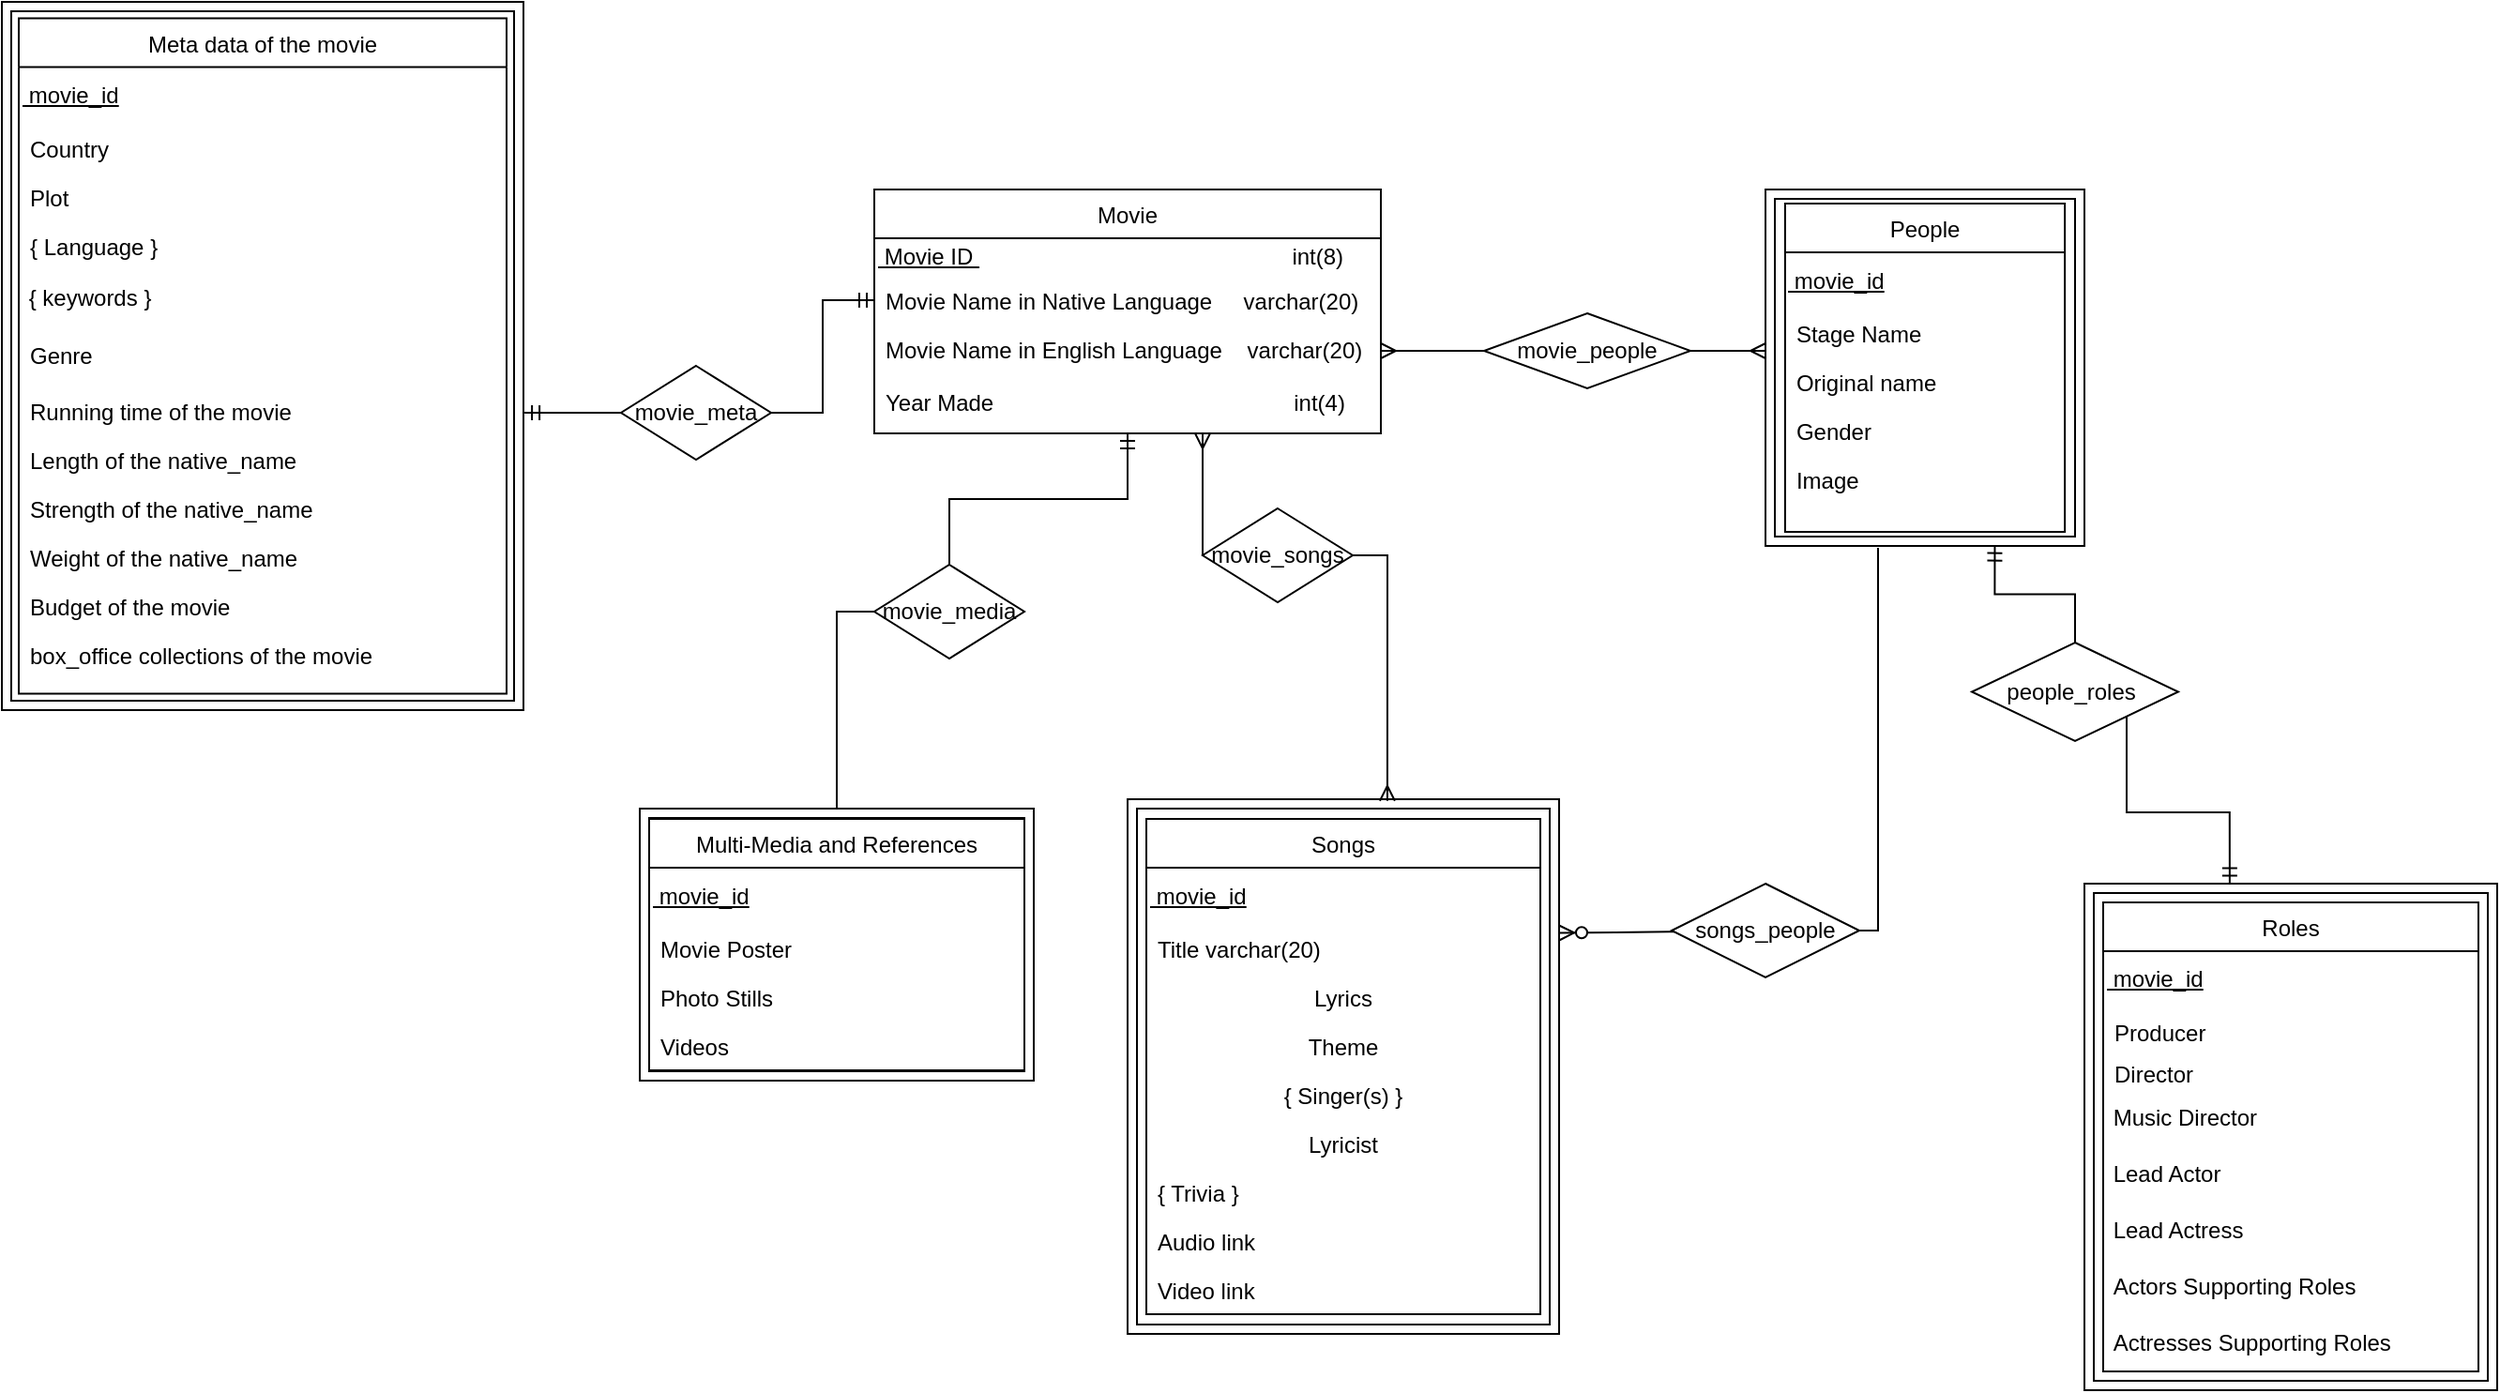 <mxfile version="15.5.2" type="github">
  <diagram id="gH7Xq4BXge-VO0HLNQAn" name="Page-1">
    <mxGraphModel dx="1507" dy="1791" grid="1" gridSize="10" guides="1" tooltips="1" connect="1" arrows="1" fold="1" page="1" pageScale="1" pageWidth="827" pageHeight="1169" math="0" shadow="0">
      <root>
        <mxCell id="WIyWlLk6GJQsqaUBKTNV-0" />
        <mxCell id="WIyWlLk6GJQsqaUBKTNV-1" parent="WIyWlLk6GJQsqaUBKTNV-0" />
        <mxCell id="1egHC_9BppC4vHc0KnM8-18" value="" style="shape=ext;margin=3;double=1;whiteSpace=wrap;html=1;align=center;strokeColor=default;" parent="WIyWlLk6GJQsqaUBKTNV-1" vertex="1">
          <mxGeometry x="-190" y="-50" width="278" height="377.5" as="geometry" />
        </mxCell>
        <mxCell id="zkfFHV4jXpPFQw0GAbJ--0" value="Movie" style="swimlane;fontStyle=0;align=center;verticalAlign=top;childLayout=stackLayout;horizontal=1;startSize=26;horizontalStack=0;resizeParent=1;resizeLast=0;collapsible=1;marginBottom=0;rounded=0;shadow=0;strokeWidth=1;" parent="WIyWlLk6GJQsqaUBKTNV-1" vertex="1">
          <mxGeometry x="275" y="50" width="270" height="130" as="geometry">
            <mxRectangle x="230" y="140" width="160" height="26" as="alternateBounds" />
          </mxGeometry>
        </mxCell>
        <mxCell id="9_J77zJkFReDCm0pD4ge-1" value="&lt;u&gt;&amp;nbsp;Movie ID&amp;nbsp;&lt;/u&gt; &amp;nbsp; &amp;nbsp; &amp;nbsp; &amp;nbsp; &amp;nbsp; &amp;nbsp; &amp;nbsp; &amp;nbsp; &amp;nbsp; &amp;nbsp; &amp;nbsp; &amp;nbsp; &amp;nbsp; &amp;nbsp; &amp;nbsp; &amp;nbsp; &amp;nbsp; &amp;nbsp; &amp;nbsp; &amp;nbsp; &amp;nbsp; &amp;nbsp; &amp;nbsp; &amp;nbsp; &amp;nbsp;int(8)" style="text;html=1;align=left;verticalAlign=middle;resizable=0;points=[];autosize=1;strokeColor=none;fillColor=none;" parent="zkfFHV4jXpPFQw0GAbJ--0" vertex="1">
          <mxGeometry y="26" width="270" height="20" as="geometry" />
        </mxCell>
        <mxCell id="zkfFHV4jXpPFQw0GAbJ--1" value="Movie Name in Native Language     varchar(20)" style="text;align=left;verticalAlign=top;spacingLeft=4;spacingRight=4;overflow=hidden;rotatable=0;points=[[0,0.5],[1,0.5]];portConstraint=eastwest;" parent="zkfFHV4jXpPFQw0GAbJ--0" vertex="1">
          <mxGeometry y="46" width="270" height="26" as="geometry" />
        </mxCell>
        <mxCell id="zkfFHV4jXpPFQw0GAbJ--2" value="Movie Name in English Language    varchar(20)" style="text;align=left;verticalAlign=top;spacingLeft=4;spacingRight=4;overflow=hidden;rotatable=0;points=[[0,0.5],[1,0.5]];portConstraint=eastwest;rounded=0;shadow=0;html=0;" parent="zkfFHV4jXpPFQw0GAbJ--0" vertex="1">
          <mxGeometry y="72" width="270" height="28" as="geometry" />
        </mxCell>
        <mxCell id="zkfFHV4jXpPFQw0GAbJ--3" value="Year Made                                                int(4)" style="text;align=left;verticalAlign=top;spacingLeft=4;spacingRight=4;overflow=hidden;rotatable=0;points=[[0,0.5],[1,0.5]];portConstraint=eastwest;rounded=0;shadow=0;html=0;" parent="zkfFHV4jXpPFQw0GAbJ--0" vertex="1">
          <mxGeometry y="100" width="270" height="26" as="geometry" />
        </mxCell>
        <mxCell id="zkfFHV4jXpPFQw0GAbJ--17" value="Meta data of the movie" style="swimlane;fontStyle=0;align=center;verticalAlign=top;childLayout=stackLayout;horizontal=1;startSize=26;horizontalStack=0;resizeParent=1;resizeLast=0;collapsible=1;marginBottom=0;rounded=0;shadow=0;strokeWidth=1;perimeterSpacing=3;" parent="WIyWlLk6GJQsqaUBKTNV-1" vertex="1">
          <mxGeometry x="-181" y="-41.25" width="260" height="360" as="geometry">
            <mxRectangle x="550" y="140" width="160" height="26" as="alternateBounds" />
          </mxGeometry>
        </mxCell>
        <mxCell id="1egHC_9BppC4vHc0KnM8-0" value="&lt;u&gt;&amp;nbsp;movie_id&lt;/u&gt;" style="text;html=1;strokeColor=none;fillColor=none;align=left;verticalAlign=middle;whiteSpace=wrap;rounded=0;" parent="zkfFHV4jXpPFQw0GAbJ--17" vertex="1">
          <mxGeometry y="26" width="260" height="30" as="geometry" />
        </mxCell>
        <mxCell id="zkfFHV4jXpPFQw0GAbJ--19" value="Country" style="text;align=left;verticalAlign=top;spacingLeft=4;spacingRight=4;overflow=hidden;rotatable=0;points=[[0,0.5],[1,0.5]];portConstraint=eastwest;rounded=0;shadow=0;html=0;" parent="zkfFHV4jXpPFQw0GAbJ--17" vertex="1">
          <mxGeometry y="56" width="260" height="26" as="geometry" />
        </mxCell>
        <mxCell id="zkfFHV4jXpPFQw0GAbJ--20" value="Plot" style="text;align=left;verticalAlign=top;spacingLeft=4;spacingRight=4;overflow=hidden;rotatable=0;points=[[0,0.5],[1,0.5]];portConstraint=eastwest;rounded=0;shadow=0;html=0;" parent="zkfFHV4jXpPFQw0GAbJ--17" vertex="1">
          <mxGeometry y="82" width="260" height="26" as="geometry" />
        </mxCell>
        <mxCell id="zkfFHV4jXpPFQw0GAbJ--18" value="{ Language }" style="text;align=left;verticalAlign=top;spacingLeft=4;spacingRight=4;overflow=hidden;rotatable=0;points=[[0,0.5],[1,0.5]];portConstraint=eastwest;" parent="zkfFHV4jXpPFQw0GAbJ--17" vertex="1">
          <mxGeometry y="108" width="260" height="24" as="geometry" />
        </mxCell>
        <mxCell id="j54C5g72h75EPI4u3S8y-2" value="&amp;nbsp;{ keywords }" style="text;html=1;strokeColor=none;fillColor=none;align=left;verticalAlign=middle;whiteSpace=wrap;rounded=0;" parent="zkfFHV4jXpPFQw0GAbJ--17" vertex="1">
          <mxGeometry y="132" width="260" height="34" as="geometry" />
        </mxCell>
        <mxCell id="zkfFHV4jXpPFQw0GAbJ--21" value="Genre" style="text;align=left;verticalAlign=top;spacingLeft=4;spacingRight=4;overflow=hidden;rotatable=0;points=[[0,0.5],[1,0.5]];portConstraint=eastwest;rounded=0;shadow=0;html=0;" parent="zkfFHV4jXpPFQw0GAbJ--17" vertex="1">
          <mxGeometry y="166" width="260" height="30" as="geometry" />
        </mxCell>
        <mxCell id="zkfFHV4jXpPFQw0GAbJ--24" value="Running time of the movie" style="text;align=left;verticalAlign=top;spacingLeft=4;spacingRight=4;overflow=hidden;rotatable=0;points=[[0,0.5],[1,0.5]];portConstraint=eastwest;" parent="zkfFHV4jXpPFQw0GAbJ--17" vertex="1">
          <mxGeometry y="196" width="260" height="26" as="geometry" />
        </mxCell>
        <mxCell id="zkfFHV4jXpPFQw0GAbJ--25" value="Length of the native_name" style="text;align=left;verticalAlign=top;spacingLeft=4;spacingRight=4;overflow=hidden;rotatable=0;points=[[0,0.5],[1,0.5]];portConstraint=eastwest;" parent="zkfFHV4jXpPFQw0GAbJ--17" vertex="1">
          <mxGeometry y="222" width="260" height="26" as="geometry" />
        </mxCell>
        <mxCell id="CHPgiApptmzb3LHYU0zf-1" value="Strength of the native_name" style="text;align=left;verticalAlign=top;spacingLeft=4;spacingRight=4;overflow=hidden;rotatable=0;points=[[0,0.5],[1,0.5]];portConstraint=eastwest;" parent="zkfFHV4jXpPFQw0GAbJ--17" vertex="1">
          <mxGeometry y="248" width="260" height="26" as="geometry" />
        </mxCell>
        <mxCell id="CHPgiApptmzb3LHYU0zf-2" value="Weight of the native_name" style="text;align=left;verticalAlign=top;spacingLeft=4;spacingRight=4;overflow=hidden;rotatable=0;points=[[0,0.5],[1,0.5]];portConstraint=eastwest;" parent="zkfFHV4jXpPFQw0GAbJ--17" vertex="1">
          <mxGeometry y="274" width="260" height="26" as="geometry" />
        </mxCell>
        <mxCell id="CHPgiApptmzb3LHYU0zf-3" value="Budget of the movie" style="text;align=left;verticalAlign=top;spacingLeft=4;spacingRight=4;overflow=hidden;rotatable=0;points=[[0,0.5],[1,0.5]];portConstraint=eastwest;" parent="zkfFHV4jXpPFQw0GAbJ--17" vertex="1">
          <mxGeometry y="300" width="260" height="26" as="geometry" />
        </mxCell>
        <mxCell id="CHPgiApptmzb3LHYU0zf-5" value="box_office collections of the movie" style="text;align=left;verticalAlign=top;spacingLeft=4;spacingRight=4;overflow=hidden;rotatable=0;points=[[0,0.5],[1,0.5]];portConstraint=eastwest;" parent="zkfFHV4jXpPFQw0GAbJ--17" vertex="1">
          <mxGeometry y="326" width="260" height="22" as="geometry" />
        </mxCell>
        <mxCell id="9_J77zJkFReDCm0pD4ge-2" value="" style="edgeStyle=orthogonalEdgeStyle;fontSize=12;html=1;endArrow=ERmany;startArrow=none;rounded=0;entryX=1;entryY=0.5;entryDx=0;entryDy=0;exitX=0;exitY=0.5;exitDx=0;exitDy=0;" parent="WIyWlLk6GJQsqaUBKTNV-1" source="UAzdhryat9hvbhrExHoe-7" target="zkfFHV4jXpPFQw0GAbJ--2" edge="1">
          <mxGeometry width="100" height="100" relative="1" as="geometry">
            <mxPoint x="360" y="280" as="sourcePoint" />
            <mxPoint x="460" y="180" as="targetPoint" />
          </mxGeometry>
        </mxCell>
        <mxCell id="9_J77zJkFReDCm0pD4ge-10" value="" style="edgeStyle=orthogonalEdgeStyle;fontSize=12;html=1;endArrow=ERmandOne;startArrow=none;rounded=0;entryX=0;entryY=0.5;entryDx=0;entryDy=0;exitX=1;exitY=0.5;exitDx=0;exitDy=0;" parent="WIyWlLk6GJQsqaUBKTNV-1" source="UAzdhryat9hvbhrExHoe-1" target="zkfFHV4jXpPFQw0GAbJ--1" edge="1">
          <mxGeometry width="100" height="100" relative="1" as="geometry">
            <mxPoint x="180" y="208" as="sourcePoint" />
            <mxPoint x="280" y="108" as="targetPoint" />
          </mxGeometry>
        </mxCell>
        <mxCell id="9_J77zJkFReDCm0pD4ge-11" value="" style="edgeStyle=orthogonalEdgeStyle;fontSize=12;html=1;endArrow=ERmandOne;startArrow=none;rounded=0;exitX=0.5;exitY=0;exitDx=0;exitDy=0;" parent="WIyWlLk6GJQsqaUBKTNV-1" source="UAzdhryat9hvbhrExHoe-3" target="zkfFHV4jXpPFQw0GAbJ--0" edge="1">
          <mxGeometry width="100" height="100" relative="1" as="geometry">
            <mxPoint x="230" y="320" as="sourcePoint" />
            <mxPoint x="330" y="220" as="targetPoint" />
          </mxGeometry>
        </mxCell>
        <mxCell id="9_J77zJkFReDCm0pD4ge-12" value="" style="fontSize=12;html=1;endArrow=ERzeroToMany;endFill=1;rounded=0;entryX=1;entryY=0.25;entryDx=0;entryDy=0;strokeColor=default;startArrow=none;" parent="WIyWlLk6GJQsqaUBKTNV-1" source="UAzdhryat9hvbhrExHoe-9" target="1egHC_9BppC4vHc0KnM8-21" edge="1">
          <mxGeometry width="100" height="100" relative="1" as="geometry">
            <mxPoint x="770" y="223" as="sourcePoint" />
            <mxPoint x="730" y="290" as="targetPoint" />
            <Array as="points">
              <mxPoint x="670" y="446" />
            </Array>
          </mxGeometry>
        </mxCell>
        <mxCell id="1egHC_9BppC4vHc0KnM8-19" value="" style="shape=ext;margin=3;double=1;whiteSpace=wrap;html=1;align=center;strokeColor=default;" parent="WIyWlLk6GJQsqaUBKTNV-1" vertex="1">
          <mxGeometry x="150" y="380" width="210" height="145" as="geometry" />
        </mxCell>
        <mxCell id="zkfFHV4jXpPFQw0GAbJ--6" value="Multi-Media and References" style="swimlane;fontStyle=0;align=center;verticalAlign=top;childLayout=stackLayout;horizontal=1;startSize=26;horizontalStack=0;resizeParent=1;resizeLast=0;collapsible=1;marginBottom=0;rounded=0;shadow=0;strokeWidth=1;" parent="WIyWlLk6GJQsqaUBKTNV-1" vertex="1">
          <mxGeometry x="155" y="385.5" width="200" height="134" as="geometry">
            <mxRectangle x="130" y="380" width="160" height="26" as="alternateBounds" />
          </mxGeometry>
        </mxCell>
        <mxCell id="1egHC_9BppC4vHc0KnM8-1" value="&lt;u&gt;&amp;nbsp;movie_id&lt;/u&gt;" style="text;html=1;strokeColor=none;fillColor=none;align=left;verticalAlign=middle;whiteSpace=wrap;rounded=0;" parent="zkfFHV4jXpPFQw0GAbJ--6" vertex="1">
          <mxGeometry y="26" width="200" height="30" as="geometry" />
        </mxCell>
        <mxCell id="zkfFHV4jXpPFQw0GAbJ--7" value="Movie Poster " style="text;align=left;verticalAlign=top;spacingLeft=4;spacingRight=4;overflow=hidden;rotatable=0;points=[[0,0.5],[1,0.5]];portConstraint=eastwest;" parent="zkfFHV4jXpPFQw0GAbJ--6" vertex="1">
          <mxGeometry y="56" width="200" height="26" as="geometry" />
        </mxCell>
        <mxCell id="zkfFHV4jXpPFQw0GAbJ--8" value="Photo Stills " style="text;align=left;verticalAlign=top;spacingLeft=4;spacingRight=4;overflow=hidden;rotatable=0;points=[[0,0.5],[1,0.5]];portConstraint=eastwest;rounded=0;shadow=0;html=0;" parent="zkfFHV4jXpPFQw0GAbJ--6" vertex="1">
          <mxGeometry y="82" width="200" height="26" as="geometry" />
        </mxCell>
        <mxCell id="zkfFHV4jXpPFQw0GAbJ--10" value="Videos " style="text;align=left;verticalAlign=top;spacingLeft=4;spacingRight=4;overflow=hidden;rotatable=0;points=[[0,0.5],[1,0.5]];portConstraint=eastwest;fontStyle=0" parent="zkfFHV4jXpPFQw0GAbJ--6" vertex="1">
          <mxGeometry y="108" width="200" height="26" as="geometry" />
        </mxCell>
        <mxCell id="1egHC_9BppC4vHc0KnM8-21" value="" style="shape=ext;margin=3;double=1;whiteSpace=wrap;html=1;align=center;strokeColor=default;" parent="WIyWlLk6GJQsqaUBKTNV-1" vertex="1">
          <mxGeometry x="410" y="375" width="230" height="285" as="geometry" />
        </mxCell>
        <mxCell id="CHPgiApptmzb3LHYU0zf-16" value="Songs" style="swimlane;fontStyle=0;align=center;verticalAlign=top;childLayout=stackLayout;horizontal=1;startSize=26;horizontalStack=0;resizeParent=1;resizeLast=0;collapsible=1;marginBottom=0;rounded=0;shadow=0;strokeWidth=1;" parent="WIyWlLk6GJQsqaUBKTNV-1" vertex="1">
          <mxGeometry x="420" y="385.5" width="210" height="264" as="geometry">
            <mxRectangle x="130" y="380" width="160" height="26" as="alternateBounds" />
          </mxGeometry>
        </mxCell>
        <mxCell id="1egHC_9BppC4vHc0KnM8-2" value="&lt;u&gt;&amp;nbsp;movie_id&lt;/u&gt;" style="text;html=1;strokeColor=none;fillColor=none;align=left;verticalAlign=middle;whiteSpace=wrap;rounded=0;" parent="CHPgiApptmzb3LHYU0zf-16" vertex="1">
          <mxGeometry y="26" width="210" height="30" as="geometry" />
        </mxCell>
        <mxCell id="CHPgiApptmzb3LHYU0zf-17" value="Title                                   varchar(20)" style="text;align=left;verticalAlign=top;spacingLeft=4;spacingRight=4;overflow=hidden;rotatable=0;points=[[0,0.5],[1,0.5]];portConstraint=eastwest;" parent="CHPgiApptmzb3LHYU0zf-16" vertex="1">
          <mxGeometry y="56" width="210" height="26" as="geometry" />
        </mxCell>
        <mxCell id="CHPgiApptmzb3LHYU0zf-18" value="Lyrics" style="text;align=center;verticalAlign=top;spacingLeft=4;spacingRight=4;overflow=hidden;rotatable=0;points=[[0,0.5],[1,0.5]];portConstraint=eastwest;rounded=0;shadow=0;html=0;" parent="CHPgiApptmzb3LHYU0zf-16" vertex="1">
          <mxGeometry y="82" width="210" height="26" as="geometry" />
        </mxCell>
        <mxCell id="CHPgiApptmzb3LHYU0zf-19" value="Theme" style="text;align=center;verticalAlign=top;spacingLeft=4;spacingRight=4;overflow=hidden;rotatable=0;points=[[0,0.5],[1,0.5]];portConstraint=eastwest;fontStyle=0" parent="CHPgiApptmzb3LHYU0zf-16" vertex="1">
          <mxGeometry y="108" width="210" height="26" as="geometry" />
        </mxCell>
        <mxCell id="CHPgiApptmzb3LHYU0zf-21" value="{ Singer(s) }" style="text;align=center;verticalAlign=top;spacingLeft=4;spacingRight=4;overflow=hidden;rotatable=0;points=[[0,0.5],[1,0.5]];portConstraint=eastwest;" parent="CHPgiApptmzb3LHYU0zf-16" vertex="1">
          <mxGeometry y="134" width="210" height="26" as="geometry" />
        </mxCell>
        <mxCell id="CHPgiApptmzb3LHYU0zf-22" value="Lyricist" style="text;align=center;verticalAlign=top;spacingLeft=4;spacingRight=4;overflow=hidden;rotatable=0;points=[[0,0.5],[1,0.5]];portConstraint=eastwest;" parent="CHPgiApptmzb3LHYU0zf-16" vertex="1">
          <mxGeometry y="160" width="210" height="26" as="geometry" />
        </mxCell>
        <mxCell id="CHPgiApptmzb3LHYU0zf-20" value="{ Trivia }" style="text;align=left;verticalAlign=top;spacingLeft=4;spacingRight=4;overflow=hidden;rotatable=0;points=[[0,0.5],[1,0.5]];portConstraint=eastwest;" parent="CHPgiApptmzb3LHYU0zf-16" vertex="1">
          <mxGeometry y="186" width="210" height="26" as="geometry" />
        </mxCell>
        <mxCell id="CHPgiApptmzb3LHYU0zf-23" value="Audio link" style="text;align=left;verticalAlign=top;spacingLeft=4;spacingRight=4;overflow=hidden;rotatable=0;points=[[0,0.5],[1,0.5]];portConstraint=eastwest;" parent="CHPgiApptmzb3LHYU0zf-16" vertex="1">
          <mxGeometry y="212" width="210" height="26" as="geometry" />
        </mxCell>
        <mxCell id="CHPgiApptmzb3LHYU0zf-24" value="Video link" style="text;align=left;verticalAlign=top;spacingLeft=4;spacingRight=4;overflow=hidden;rotatable=0;points=[[0,0.5],[1,0.5]];portConstraint=eastwest;" parent="CHPgiApptmzb3LHYU0zf-16" vertex="1">
          <mxGeometry y="238" width="210" height="26" as="geometry" />
        </mxCell>
        <mxCell id="1egHC_9BppC4vHc0KnM8-25" value="" style="shape=ext;margin=3;double=1;whiteSpace=wrap;html=1;align=center;strokeColor=default;" parent="WIyWlLk6GJQsqaUBKTNV-1" vertex="1">
          <mxGeometry x="750" y="50" width="170" height="190" as="geometry" />
        </mxCell>
        <mxCell id="zkfFHV4jXpPFQw0GAbJ--13" value="People" style="swimlane;fontStyle=0;align=center;verticalAlign=top;childLayout=stackLayout;horizontal=1;startSize=26;horizontalStack=0;resizeParent=1;resizeLast=0;collapsible=1;marginBottom=0;rounded=0;shadow=0;strokeWidth=1;" parent="WIyWlLk6GJQsqaUBKTNV-1" vertex="1">
          <mxGeometry x="760.44" y="57.5" width="149.12" height="175" as="geometry">
            <mxRectangle x="340" y="380" width="170" height="26" as="alternateBounds" />
          </mxGeometry>
        </mxCell>
        <mxCell id="1egHC_9BppC4vHc0KnM8-3" value="&lt;u&gt;&amp;nbsp;movie_id&lt;/u&gt;" style="text;html=1;strokeColor=none;fillColor=none;align=left;verticalAlign=middle;whiteSpace=wrap;rounded=0;" parent="zkfFHV4jXpPFQw0GAbJ--13" vertex="1">
          <mxGeometry y="26" width="149.12" height="30" as="geometry" />
        </mxCell>
        <mxCell id="CHPgiApptmzb3LHYU0zf-10" value="Stage Name" style="text;align=left;verticalAlign=top;spacingLeft=4;spacingRight=4;overflow=hidden;rotatable=0;points=[[0,0.5],[1,0.5]];portConstraint=eastwest;" parent="zkfFHV4jXpPFQw0GAbJ--13" vertex="1">
          <mxGeometry y="56" width="149.12" height="26" as="geometry" />
        </mxCell>
        <mxCell id="CHPgiApptmzb3LHYU0zf-8" value="Original name" style="text;align=left;verticalAlign=top;spacingLeft=4;spacingRight=4;overflow=hidden;rotatable=0;points=[[0,0.5],[1,0.5]];portConstraint=eastwest;" parent="zkfFHV4jXpPFQw0GAbJ--13" vertex="1">
          <mxGeometry y="82" width="149.12" height="26" as="geometry" />
        </mxCell>
        <mxCell id="CHPgiApptmzb3LHYU0zf-9" value=" Gender " style="text;align=left;verticalAlign=top;spacingLeft=4;spacingRight=4;overflow=hidden;rotatable=0;points=[[0,0.5],[1,0.5]];portConstraint=eastwest;" parent="zkfFHV4jXpPFQw0GAbJ--13" vertex="1">
          <mxGeometry y="108" width="149.12" height="26" as="geometry" />
        </mxCell>
        <mxCell id="CHPgiApptmzb3LHYU0zf-11" value=" Image" style="text;align=left;verticalAlign=top;spacingLeft=4;spacingRight=4;overflow=hidden;rotatable=0;points=[[0,0.5],[1,0.5]];portConstraint=eastwest;" parent="zkfFHV4jXpPFQw0GAbJ--13" vertex="1">
          <mxGeometry y="134" width="149.12" height="26" as="geometry" />
        </mxCell>
        <mxCell id="UAzdhryat9hvbhrExHoe-1" value="movie_meta" style="rhombus;whiteSpace=wrap;html=1;" parent="WIyWlLk6GJQsqaUBKTNV-1" vertex="1">
          <mxGeometry x="140" y="144" width="80" height="50" as="geometry" />
        </mxCell>
        <mxCell id="UAzdhryat9hvbhrExHoe-2" value="" style="fontSize=12;html=1;endArrow=none;startArrow=ERmandOne;rounded=0;entryX=0;entryY=0.5;entryDx=0;entryDy=0;exitX=1.002;exitY=0.58;exitDx=0;exitDy=0;exitPerimeter=0;" parent="WIyWlLk6GJQsqaUBKTNV-1" source="1egHC_9BppC4vHc0KnM8-18" target="UAzdhryat9hvbhrExHoe-1" edge="1">
          <mxGeometry width="100" height="100" relative="1" as="geometry">
            <mxPoint x="82" y="227" as="sourcePoint" />
            <mxPoint x="300" y="109" as="targetPoint" />
          </mxGeometry>
        </mxCell>
        <mxCell id="UAzdhryat9hvbhrExHoe-3" value="movie_media" style="rhombus;whiteSpace=wrap;html=1;" parent="WIyWlLk6GJQsqaUBKTNV-1" vertex="1">
          <mxGeometry x="275" y="250" width="80" height="50" as="geometry" />
        </mxCell>
        <mxCell id="UAzdhryat9hvbhrExHoe-4" value="" style="edgeStyle=orthogonalEdgeStyle;fontSize=12;html=1;endArrow=none;startArrow=none;entryX=0;entryY=0.5;entryDx=0;entryDy=0;exitX=0.5;exitY=0;exitDx=0;exitDy=0;jumpStyle=sharp;rounded=0;" parent="WIyWlLk6GJQsqaUBKTNV-1" source="1egHC_9BppC4vHc0KnM8-19" target="UAzdhryat9hvbhrExHoe-3" edge="1">
          <mxGeometry width="100" height="100" relative="1" as="geometry">
            <mxPoint x="225" y="344.5" as="sourcePoint" />
            <mxPoint x="300" y="163" as="targetPoint" />
          </mxGeometry>
        </mxCell>
        <mxCell id="UAzdhryat9hvbhrExHoe-6" value="movie_songs" style="rhombus;whiteSpace=wrap;html=1;" parent="WIyWlLk6GJQsqaUBKTNV-1" vertex="1">
          <mxGeometry x="450" y="220" width="80" height="50" as="geometry" />
        </mxCell>
        <mxCell id="UAzdhryat9hvbhrExHoe-7" value="movie_people" style="rhombus;whiteSpace=wrap;html=1;" parent="WIyWlLk6GJQsqaUBKTNV-1" vertex="1">
          <mxGeometry x="600" y="116" width="110" height="40" as="geometry" />
        </mxCell>
        <mxCell id="UAzdhryat9hvbhrExHoe-8" value="" style="fontSize=12;html=1;endArrow=none;startArrow=ERmany;rounded=0;entryX=1;entryY=0.5;entryDx=0;entryDy=0;" parent="WIyWlLk6GJQsqaUBKTNV-1" target="UAzdhryat9hvbhrExHoe-7" edge="1">
          <mxGeometry width="100" height="100" relative="1" as="geometry">
            <mxPoint x="750" y="136" as="sourcePoint" />
            <mxPoint x="530" y="136" as="targetPoint" />
          </mxGeometry>
        </mxCell>
        <mxCell id="UAzdhryat9hvbhrExHoe-9" value="songs_people" style="rhombus;whiteSpace=wrap;html=1;" parent="WIyWlLk6GJQsqaUBKTNV-1" vertex="1">
          <mxGeometry x="700" y="420" width="100" height="50" as="geometry" />
        </mxCell>
        <mxCell id="UAzdhryat9hvbhrExHoe-10" value="" style="edgeStyle=orthogonalEdgeStyle;fontSize=12;html=1;endArrow=none;endFill=1;rounded=0;entryX=1;entryY=0.5;entryDx=0;entryDy=0;strokeColor=default;" parent="WIyWlLk6GJQsqaUBKTNV-1" target="UAzdhryat9hvbhrExHoe-9" edge="1">
          <mxGeometry width="100" height="100" relative="1" as="geometry">
            <mxPoint x="810" y="241" as="sourcePoint" />
            <mxPoint x="560" y="443.5" as="targetPoint" />
            <Array as="points">
              <mxPoint x="810" y="241" />
              <mxPoint x="810" y="445" />
            </Array>
          </mxGeometry>
        </mxCell>
        <mxCell id="1egHC_9BppC4vHc0KnM8-4" value="" style="shape=ext;margin=3;double=1;whiteSpace=wrap;html=1;align=center;strokeColor=default;" parent="WIyWlLk6GJQsqaUBKTNV-1" vertex="1">
          <mxGeometry x="920" y="420" width="220" height="270" as="geometry" />
        </mxCell>
        <mxCell id="1egHC_9BppC4vHc0KnM8-5" value="Roles" style="swimlane;fontStyle=0;childLayout=stackLayout;horizontal=1;startSize=26;fillColor=none;horizontalStack=0;resizeParent=1;resizeParentMax=0;resizeLast=0;collapsible=1;marginBottom=0;strokeColor=default;align=center;" parent="WIyWlLk6GJQsqaUBKTNV-1" vertex="1">
          <mxGeometry x="930" y="430" width="200" height="250" as="geometry" />
        </mxCell>
        <mxCell id="1egHC_9BppC4vHc0KnM8-14" value="&lt;u&gt;&amp;nbsp;movie_id&lt;/u&gt;" style="text;html=1;strokeColor=none;fillColor=none;align=left;verticalAlign=middle;whiteSpace=wrap;rounded=0;" parent="1egHC_9BppC4vHc0KnM8-5" vertex="1">
          <mxGeometry y="26" width="200" height="30" as="geometry" />
        </mxCell>
        <mxCell id="1egHC_9BppC4vHc0KnM8-7" value="Producer" style="text;strokeColor=none;fillColor=none;align=left;verticalAlign=top;spacingLeft=4;spacingRight=4;overflow=hidden;rotatable=0;points=[[0,0.5],[1,0.5]];portConstraint=eastwest;" parent="1egHC_9BppC4vHc0KnM8-5" vertex="1">
          <mxGeometry y="56" width="200" height="22" as="geometry" />
        </mxCell>
        <mxCell id="1egHC_9BppC4vHc0KnM8-6" value="Director" style="text;strokeColor=none;fillColor=none;align=left;verticalAlign=top;spacingLeft=4;spacingRight=4;overflow=hidden;rotatable=0;points=[[0,0.5],[1,0.5]];portConstraint=eastwest;" parent="1egHC_9BppC4vHc0KnM8-5" vertex="1">
          <mxGeometry y="78" width="200" height="22" as="geometry" />
        </mxCell>
        <mxCell id="1egHC_9BppC4vHc0KnM8-10" value="&amp;nbsp;Music Director" style="text;html=1;strokeColor=none;fillColor=none;align=left;verticalAlign=middle;whiteSpace=wrap;rounded=0;" parent="1egHC_9BppC4vHc0KnM8-5" vertex="1">
          <mxGeometry y="100" width="200" height="30" as="geometry" />
        </mxCell>
        <mxCell id="1egHC_9BppC4vHc0KnM8-12" value="&amp;nbsp;Lead Actor" style="text;html=1;strokeColor=none;fillColor=none;align=left;verticalAlign=middle;whiteSpace=wrap;rounded=0;" parent="1egHC_9BppC4vHc0KnM8-5" vertex="1">
          <mxGeometry y="130" width="200" height="30" as="geometry" />
        </mxCell>
        <mxCell id="1egHC_9BppC4vHc0KnM8-13" value="&amp;nbsp;Lead Actress" style="text;html=1;strokeColor=none;fillColor=none;align=left;verticalAlign=middle;whiteSpace=wrap;rounded=0;" parent="1egHC_9BppC4vHc0KnM8-5" vertex="1">
          <mxGeometry y="160" width="200" height="30" as="geometry" />
        </mxCell>
        <mxCell id="1egHC_9BppC4vHc0KnM8-11" value="&amp;nbsp;Actors Supporting Roles&amp;nbsp; &amp;nbsp;&amp;nbsp;" style="text;html=1;strokeColor=none;fillColor=none;align=left;verticalAlign=middle;whiteSpace=wrap;rounded=0;" parent="1egHC_9BppC4vHc0KnM8-5" vertex="1">
          <mxGeometry y="190" width="200" height="30" as="geometry" />
        </mxCell>
        <mxCell id="1egHC_9BppC4vHc0KnM8-9" value="&amp;nbsp;Actresses Supporting Roles" style="text;html=1;strokeColor=none;fillColor=none;align=left;verticalAlign=middle;whiteSpace=wrap;rounded=0;" parent="1egHC_9BppC4vHc0KnM8-5" vertex="1">
          <mxGeometry y="220" width="200" height="30" as="geometry" />
        </mxCell>
        <mxCell id="1egHC_9BppC4vHc0KnM8-15" value="" style="edgeStyle=orthogonalEdgeStyle;fontSize=12;html=1;endArrow=ERmandOne;startArrow=none;rounded=0;entryX=0.719;entryY=0.999;entryDx=0;entryDy=0;exitX=0.5;exitY=0;exitDx=0;exitDy=0;entryPerimeter=0;" parent="WIyWlLk6GJQsqaUBKTNV-1" source="-i1EXm6QAOlMGYuIlPeQ-0" target="1egHC_9BppC4vHc0KnM8-25" edge="1">
          <mxGeometry width="100" height="100" relative="1" as="geometry">
            <mxPoint x="790" y="370" as="sourcePoint" />
            <mxPoint x="890" y="270" as="targetPoint" />
          </mxGeometry>
        </mxCell>
        <mxCell id="-i1EXm6QAOlMGYuIlPeQ-0" value="&amp;nbsp; &amp;nbsp; &amp;nbsp;people_roles" style="rhombus;whiteSpace=wrap;html=1;align=left;" parent="WIyWlLk6GJQsqaUBKTNV-1" vertex="1">
          <mxGeometry x="860" y="291.5" width="110" height="52.5" as="geometry" />
        </mxCell>
        <mxCell id="-i1EXm6QAOlMGYuIlPeQ-1" value="" style="edgeStyle=orthogonalEdgeStyle;fontSize=12;html=1;endArrow=none;startArrow=ERmandOne;rounded=0;entryX=1;entryY=1;entryDx=0;entryDy=0;exitX=0.352;exitY=-0.001;exitDx=0;exitDy=0;exitPerimeter=0;" parent="WIyWlLk6GJQsqaUBKTNV-1" source="1egHC_9BppC4vHc0KnM8-4" target="-i1EXm6QAOlMGYuIlPeQ-0" edge="1">
          <mxGeometry width="100" height="100" relative="1" as="geometry">
            <mxPoint x="959.948" y="418.888" as="sourcePoint" />
            <mxPoint x="890.843" y="236.58" as="targetPoint" />
          </mxGeometry>
        </mxCell>
        <mxCell id="755of6ZbXYEoTX_eKM5f-1" value="" style="edgeStyle=orthogonalEdgeStyle;fontSize=12;html=1;endArrow=ERmany;rounded=0;exitX=1;exitY=0.5;exitDx=0;exitDy=0;entryX=0.602;entryY=0.003;entryDx=0;entryDy=0;entryPerimeter=0;" edge="1" parent="WIyWlLk6GJQsqaUBKTNV-1" source="UAzdhryat9hvbhrExHoe-6" target="1egHC_9BppC4vHc0KnM8-21">
          <mxGeometry width="100" height="100" relative="1" as="geometry">
            <mxPoint x="545" y="344" as="sourcePoint" />
            <mxPoint x="540" y="360" as="targetPoint" />
          </mxGeometry>
        </mxCell>
        <mxCell id="755of6ZbXYEoTX_eKM5f-2" value="" style="fontSize=12;html=1;endArrow=ERmany;rounded=0;exitX=0;exitY=0.5;exitDx=0;exitDy=0;" edge="1" parent="WIyWlLk6GJQsqaUBKTNV-1" source="UAzdhryat9hvbhrExHoe-6">
          <mxGeometry width="100" height="100" relative="1" as="geometry">
            <mxPoint x="490" y="240" as="sourcePoint" />
            <mxPoint x="450" y="180" as="targetPoint" />
          </mxGeometry>
        </mxCell>
      </root>
    </mxGraphModel>
  </diagram>
</mxfile>
